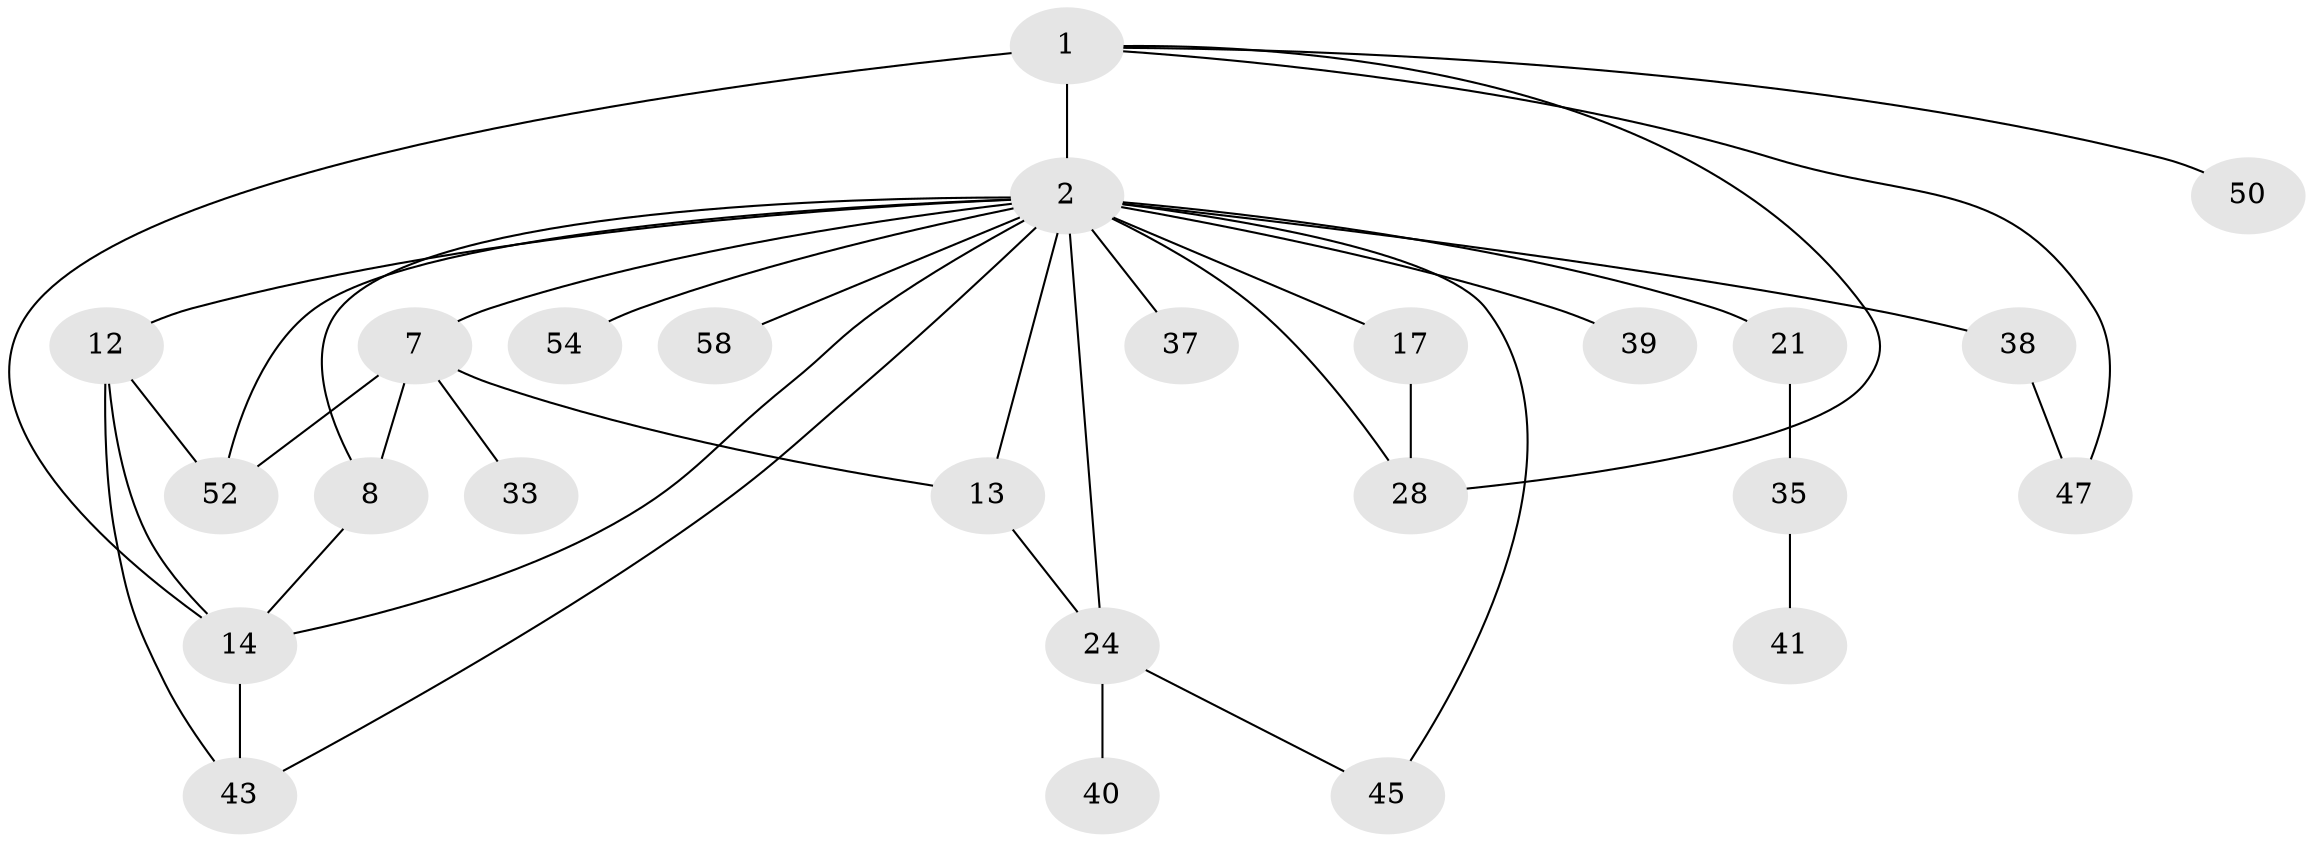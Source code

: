 // original degree distribution, {3: 0.28125, 7: 0.015625, 6: 0.03125, 4: 0.15625, 8: 0.015625, 2: 0.234375, 5: 0.03125, 1: 0.234375}
// Generated by graph-tools (version 1.1) at 2025/16/03/04/25 18:16:59]
// undirected, 25 vertices, 38 edges
graph export_dot {
graph [start="1"]
  node [color=gray90,style=filled];
  1 [super="+16"];
  2 [super="+42+3+6+56+4"];
  7 [super="+26+22"];
  8 [super="+30"];
  12 [super="+44+51"];
  13 [super="+20"];
  14 [super="+61+55"];
  17 [super="+46"];
  21;
  24 [super="+25"];
  28 [super="+31"];
  33;
  35;
  37;
  38;
  39;
  40;
  41;
  43;
  45;
  47;
  50;
  52 [super="+64+60+59"];
  54;
  58;
  1 -- 2 [weight=3];
  1 -- 50;
  1 -- 28;
  1 -- 14 [weight=2];
  1 -- 47;
  2 -- 28;
  2 -- 7;
  2 -- 58;
  2 -- 43;
  2 -- 12;
  2 -- 13 [weight=2];
  2 -- 37;
  2 -- 38 [weight=2];
  2 -- 39 [weight=2];
  2 -- 45;
  2 -- 14 [weight=2];
  2 -- 52 [weight=2];
  2 -- 21;
  2 -- 54;
  2 -- 24 [weight=2];
  2 -- 17 [weight=2];
  2 -- 8;
  7 -- 52;
  7 -- 33;
  7 -- 8;
  7 -- 13;
  8 -- 14;
  12 -- 43;
  12 -- 52;
  12 -- 14;
  13 -- 24;
  14 -- 43;
  17 -- 28;
  21 -- 35;
  24 -- 40;
  24 -- 45;
  35 -- 41;
  38 -- 47;
}
